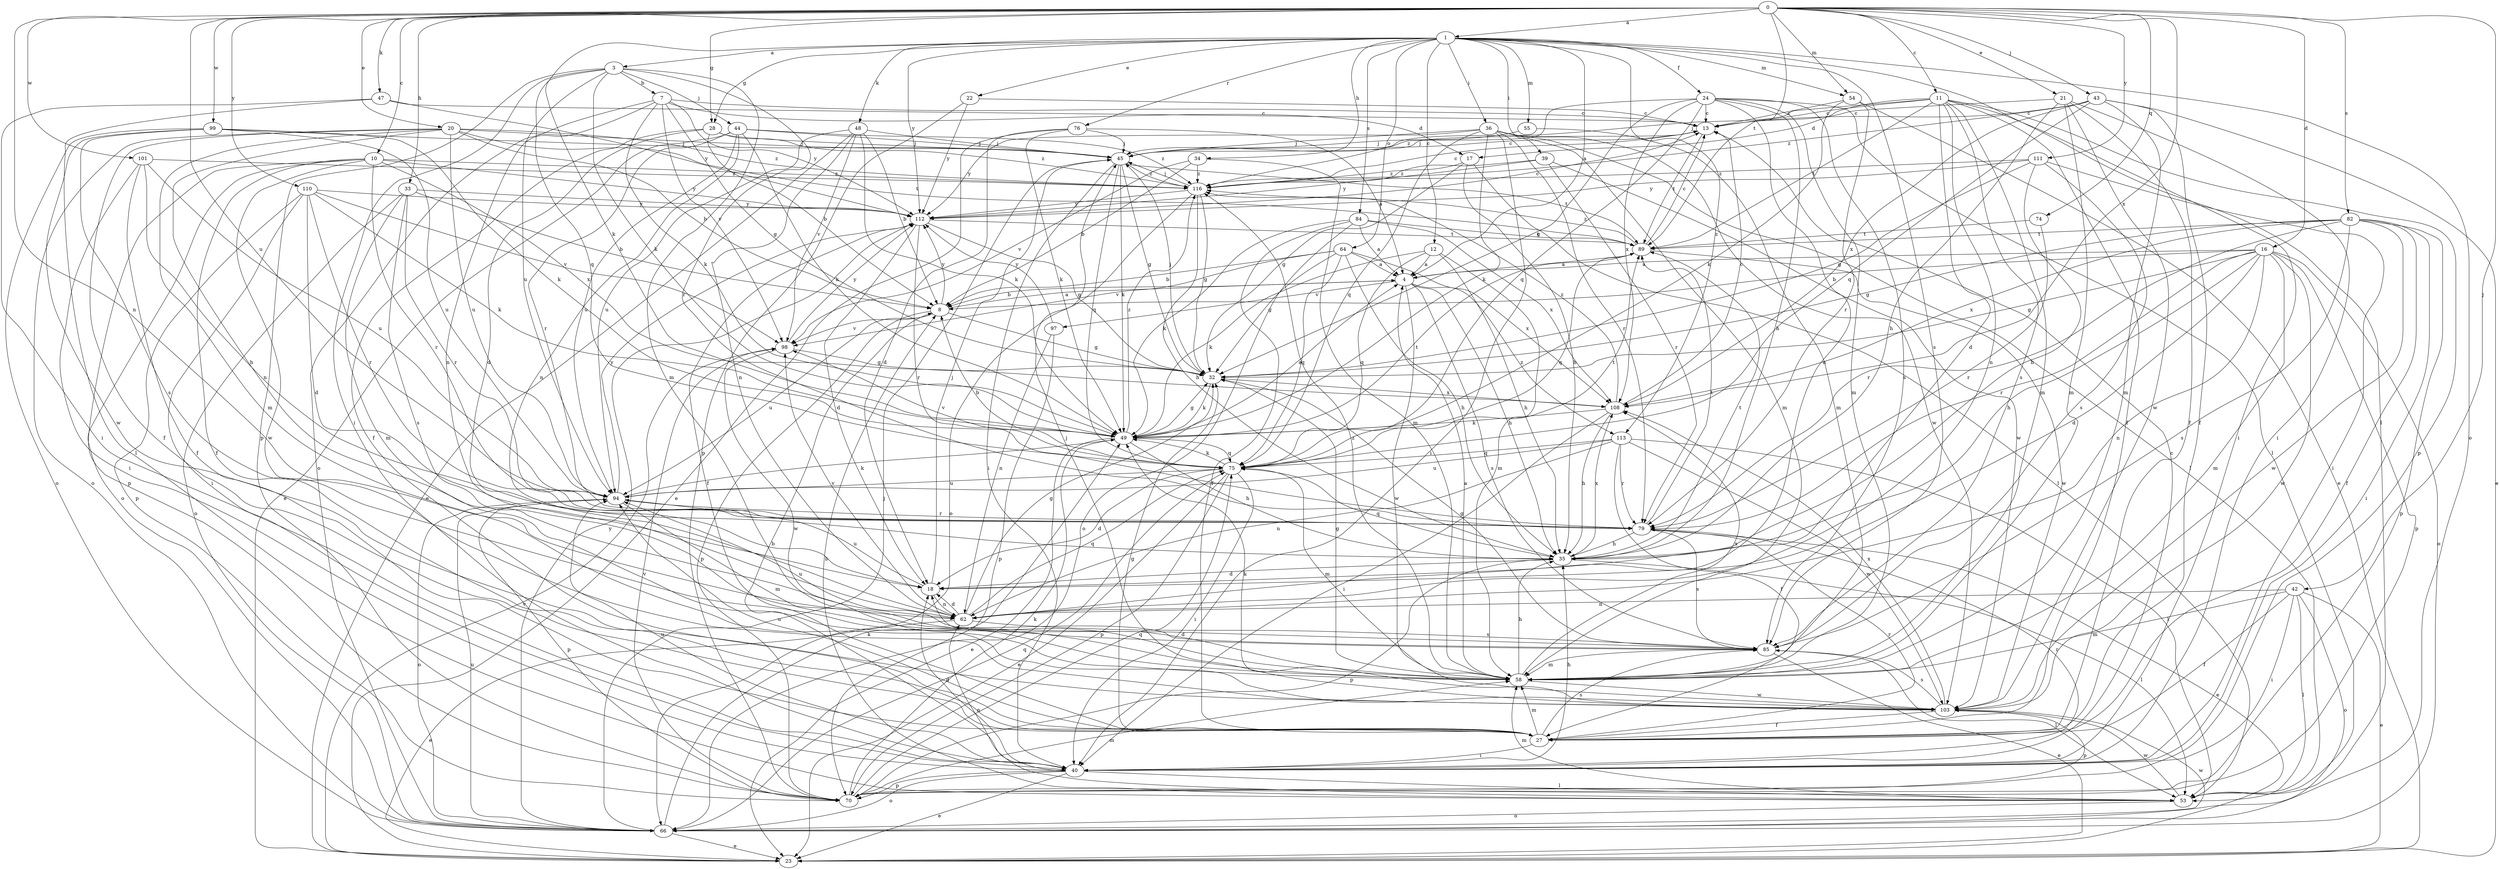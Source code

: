 strict digraph  {
0;
1;
3;
4;
7;
8;
10;
11;
12;
13;
16;
17;
18;
20;
21;
22;
23;
24;
27;
28;
32;
33;
34;
35;
36;
39;
40;
42;
43;
44;
45;
47;
48;
49;
53;
54;
55;
58;
62;
64;
66;
70;
74;
75;
76;
79;
82;
84;
85;
89;
94;
97;
98;
99;
101;
103;
108;
110;
111;
112;
113;
116;
0 -> 1  [label=a];
0 -> 10  [label=c];
0 -> 11  [label=c];
0 -> 16  [label=d];
0 -> 20  [label=e];
0 -> 21  [label=e];
0 -> 28  [label=g];
0 -> 33  [label=h];
0 -> 42  [label=j];
0 -> 43  [label=j];
0 -> 47  [label=k];
0 -> 54  [label=m];
0 -> 62  [label=n];
0 -> 74  [label=q];
0 -> 82  [label=s];
0 -> 89  [label=t];
0 -> 94  [label=u];
0 -> 99  [label=w];
0 -> 101  [label=w];
0 -> 108  [label=x];
0 -> 110  [label=y];
0 -> 111  [label=y];
1 -> 3  [label=a];
1 -> 4  [label=a];
1 -> 12  [label=c];
1 -> 22  [label=e];
1 -> 24  [label=f];
1 -> 28  [label=g];
1 -> 34  [label=h];
1 -> 36  [label=i];
1 -> 39  [label=i];
1 -> 48  [label=k];
1 -> 49  [label=k];
1 -> 53  [label=l];
1 -> 54  [label=m];
1 -> 55  [label=m];
1 -> 64  [label=o];
1 -> 66  [label=o];
1 -> 76  [label=r];
1 -> 84  [label=s];
1 -> 85  [label=s];
1 -> 112  [label=y];
1 -> 113  [label=z];
3 -> 7  [label=b];
3 -> 40  [label=i];
3 -> 44  [label=j];
3 -> 49  [label=k];
3 -> 58  [label=m];
3 -> 70  [label=p];
3 -> 75  [label=q];
3 -> 79  [label=r];
3 -> 94  [label=u];
4 -> 8  [label=b];
4 -> 35  [label=h];
4 -> 85  [label=s];
4 -> 97  [label=v];
4 -> 103  [label=w];
4 -> 113  [label=z];
7 -> 13  [label=c];
7 -> 17  [label=d];
7 -> 32  [label=g];
7 -> 49  [label=k];
7 -> 62  [label=n];
7 -> 66  [label=o];
7 -> 98  [label=v];
7 -> 112  [label=y];
8 -> 4  [label=a];
8 -> 32  [label=g];
8 -> 70  [label=p];
8 -> 94  [label=u];
8 -> 98  [label=v];
8 -> 112  [label=y];
10 -> 27  [label=f];
10 -> 66  [label=o];
10 -> 70  [label=p];
10 -> 79  [label=r];
10 -> 103  [label=w];
10 -> 108  [label=x];
10 -> 112  [label=y];
10 -> 116  [label=z];
11 -> 13  [label=c];
11 -> 17  [label=d];
11 -> 18  [label=d];
11 -> 27  [label=f];
11 -> 40  [label=i];
11 -> 45  [label=j];
11 -> 58  [label=m];
11 -> 62  [label=n];
11 -> 70  [label=p];
11 -> 85  [label=s];
11 -> 89  [label=t];
12 -> 4  [label=a];
12 -> 35  [label=h];
12 -> 49  [label=k];
12 -> 58  [label=m];
12 -> 75  [label=q];
13 -> 45  [label=j];
13 -> 89  [label=t];
16 -> 4  [label=a];
16 -> 8  [label=b];
16 -> 18  [label=d];
16 -> 32  [label=g];
16 -> 35  [label=h];
16 -> 58  [label=m];
16 -> 62  [label=n];
16 -> 66  [label=o];
16 -> 70  [label=p];
16 -> 79  [label=r];
16 -> 103  [label=w];
17 -> 32  [label=g];
17 -> 35  [label=h];
17 -> 53  [label=l];
17 -> 116  [label=z];
18 -> 45  [label=j];
18 -> 62  [label=n];
18 -> 94  [label=u];
20 -> 8  [label=b];
20 -> 27  [label=f];
20 -> 45  [label=j];
20 -> 58  [label=m];
20 -> 62  [label=n];
20 -> 66  [label=o];
20 -> 89  [label=t];
20 -> 94  [label=u];
20 -> 116  [label=z];
21 -> 13  [label=c];
21 -> 27  [label=f];
21 -> 35  [label=h];
21 -> 40  [label=i];
21 -> 58  [label=m];
21 -> 103  [label=w];
22 -> 13  [label=c];
22 -> 70  [label=p];
22 -> 112  [label=y];
23 -> 98  [label=v];
24 -> 13  [label=c];
24 -> 32  [label=g];
24 -> 35  [label=h];
24 -> 53  [label=l];
24 -> 58  [label=m];
24 -> 62  [label=n];
24 -> 75  [label=q];
24 -> 85  [label=s];
24 -> 108  [label=x];
24 -> 116  [label=z];
27 -> 32  [label=g];
27 -> 40  [label=i];
27 -> 58  [label=m];
27 -> 79  [label=r];
27 -> 85  [label=s];
27 -> 94  [label=u];
28 -> 8  [label=b];
28 -> 18  [label=d];
28 -> 27  [label=f];
28 -> 45  [label=j];
28 -> 116  [label=z];
32 -> 45  [label=j];
32 -> 49  [label=k];
32 -> 108  [label=x];
33 -> 8  [label=b];
33 -> 58  [label=m];
33 -> 66  [label=o];
33 -> 79  [label=r];
33 -> 85  [label=s];
33 -> 112  [label=y];
34 -> 8  [label=b];
34 -> 58  [label=m];
34 -> 98  [label=v];
34 -> 116  [label=z];
35 -> 18  [label=d];
35 -> 53  [label=l];
35 -> 70  [label=p];
35 -> 75  [label=q];
35 -> 89  [label=t];
35 -> 108  [label=x];
36 -> 40  [label=i];
36 -> 45  [label=j];
36 -> 49  [label=k];
36 -> 53  [label=l];
36 -> 58  [label=m];
36 -> 75  [label=q];
36 -> 79  [label=r];
36 -> 103  [label=w];
36 -> 112  [label=y];
39 -> 79  [label=r];
39 -> 103  [label=w];
39 -> 112  [label=y];
39 -> 116  [label=z];
40 -> 8  [label=b];
40 -> 13  [label=c];
40 -> 18  [label=d];
40 -> 23  [label=e];
40 -> 35  [label=h];
40 -> 53  [label=l];
40 -> 66  [label=o];
40 -> 70  [label=p];
40 -> 79  [label=r];
40 -> 94  [label=u];
42 -> 23  [label=e];
42 -> 27  [label=f];
42 -> 40  [label=i];
42 -> 53  [label=l];
42 -> 58  [label=m];
42 -> 62  [label=n];
42 -> 66  [label=o];
43 -> 13  [label=c];
43 -> 23  [label=e];
43 -> 27  [label=f];
43 -> 58  [label=m];
43 -> 75  [label=q];
43 -> 108  [label=x];
43 -> 116  [label=z];
44 -> 23  [label=e];
44 -> 45  [label=j];
44 -> 49  [label=k];
44 -> 62  [label=n];
44 -> 79  [label=r];
44 -> 94  [label=u];
44 -> 116  [label=z];
45 -> 13  [label=c];
45 -> 32  [label=g];
45 -> 40  [label=i];
45 -> 49  [label=k];
45 -> 75  [label=q];
45 -> 89  [label=t];
45 -> 116  [label=z];
47 -> 13  [label=c];
47 -> 40  [label=i];
47 -> 53  [label=l];
47 -> 112  [label=y];
48 -> 8  [label=b];
48 -> 23  [label=e];
48 -> 45  [label=j];
48 -> 49  [label=k];
48 -> 62  [label=n];
48 -> 94  [label=u];
48 -> 98  [label=v];
49 -> 4  [label=a];
49 -> 23  [label=e];
49 -> 32  [label=g];
49 -> 35  [label=h];
49 -> 75  [label=q];
49 -> 89  [label=t];
49 -> 116  [label=z];
53 -> 8  [label=b];
53 -> 58  [label=m];
53 -> 62  [label=n];
53 -> 66  [label=o];
53 -> 103  [label=w];
54 -> 13  [label=c];
54 -> 23  [label=e];
54 -> 49  [label=k];
54 -> 79  [label=r];
55 -> 45  [label=j];
55 -> 58  [label=m];
58 -> 4  [label=a];
58 -> 18  [label=d];
58 -> 32  [label=g];
58 -> 35  [label=h];
58 -> 103  [label=w];
58 -> 108  [label=x];
58 -> 116  [label=z];
62 -> 18  [label=d];
62 -> 23  [label=e];
62 -> 32  [label=g];
62 -> 75  [label=q];
62 -> 85  [label=s];
62 -> 98  [label=v];
64 -> 4  [label=a];
64 -> 8  [label=b];
64 -> 32  [label=g];
64 -> 35  [label=h];
64 -> 75  [label=q];
64 -> 98  [label=v];
64 -> 108  [label=x];
66 -> 23  [label=e];
66 -> 45  [label=j];
66 -> 49  [label=k];
66 -> 75  [label=q];
66 -> 94  [label=u];
66 -> 103  [label=w];
66 -> 112  [label=y];
70 -> 49  [label=k];
70 -> 58  [label=m];
70 -> 75  [label=q];
70 -> 98  [label=v];
74 -> 79  [label=r];
74 -> 89  [label=t];
75 -> 8  [label=b];
75 -> 18  [label=d];
75 -> 23  [label=e];
75 -> 40  [label=i];
75 -> 49  [label=k];
75 -> 58  [label=m];
75 -> 70  [label=p];
75 -> 89  [label=t];
75 -> 94  [label=u];
75 -> 98  [label=v];
76 -> 4  [label=a];
76 -> 18  [label=d];
76 -> 23  [label=e];
76 -> 45  [label=j];
76 -> 49  [label=k];
79 -> 23  [label=e];
79 -> 35  [label=h];
79 -> 85  [label=s];
79 -> 89  [label=t];
82 -> 27  [label=f];
82 -> 32  [label=g];
82 -> 40  [label=i];
82 -> 70  [label=p];
82 -> 79  [label=r];
82 -> 85  [label=s];
82 -> 89  [label=t];
82 -> 103  [label=w];
82 -> 108  [label=x];
84 -> 4  [label=a];
84 -> 27  [label=f];
84 -> 49  [label=k];
84 -> 66  [label=o];
84 -> 89  [label=t];
84 -> 108  [label=x];
85 -> 23  [label=e];
85 -> 32  [label=g];
85 -> 53  [label=l];
85 -> 58  [label=m];
85 -> 94  [label=u];
89 -> 4  [label=a];
89 -> 13  [label=c];
89 -> 75  [label=q];
89 -> 103  [label=w];
89 -> 116  [label=z];
94 -> 49  [label=k];
94 -> 58  [label=m];
94 -> 66  [label=o];
94 -> 70  [label=p];
94 -> 79  [label=r];
94 -> 112  [label=y];
97 -> 62  [label=n];
97 -> 70  [label=p];
97 -> 112  [label=y];
98 -> 32  [label=g];
98 -> 103  [label=w];
98 -> 112  [label=y];
99 -> 45  [label=j];
99 -> 49  [label=k];
99 -> 66  [label=o];
99 -> 85  [label=s];
99 -> 94  [label=u];
99 -> 103  [label=w];
101 -> 27  [label=f];
101 -> 35  [label=h];
101 -> 40  [label=i];
101 -> 94  [label=u];
101 -> 116  [label=z];
103 -> 27  [label=f];
103 -> 45  [label=j];
103 -> 49  [label=k];
103 -> 70  [label=p];
103 -> 85  [label=s];
103 -> 108  [label=x];
108 -> 13  [label=c];
108 -> 35  [label=h];
108 -> 40  [label=i];
108 -> 49  [label=k];
108 -> 116  [label=z];
110 -> 18  [label=d];
110 -> 40  [label=i];
110 -> 49  [label=k];
110 -> 70  [label=p];
110 -> 79  [label=r];
110 -> 98  [label=v];
110 -> 112  [label=y];
111 -> 32  [label=g];
111 -> 35  [label=h];
111 -> 40  [label=i];
111 -> 85  [label=s];
111 -> 112  [label=y];
111 -> 116  [label=z];
112 -> 13  [label=c];
112 -> 18  [label=d];
112 -> 27  [label=f];
112 -> 32  [label=g];
112 -> 79  [label=r];
112 -> 89  [label=t];
113 -> 27  [label=f];
113 -> 53  [label=l];
113 -> 62  [label=n];
113 -> 75  [label=q];
113 -> 79  [label=r];
113 -> 94  [label=u];
113 -> 103  [label=w];
116 -> 13  [label=c];
116 -> 32  [label=g];
116 -> 35  [label=h];
116 -> 45  [label=j];
116 -> 66  [label=o];
116 -> 112  [label=y];
}
